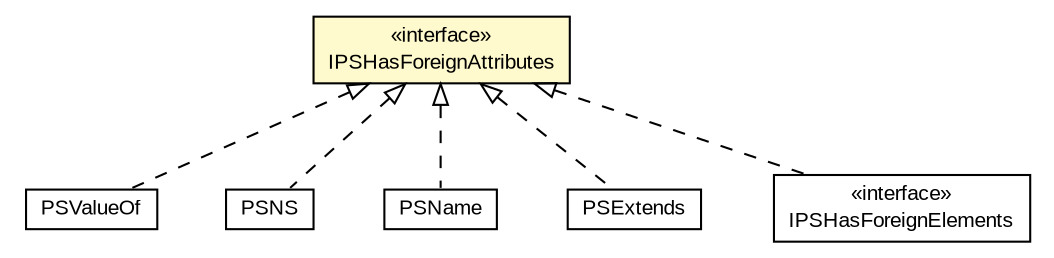 #!/usr/local/bin/dot
#
# Class diagram 
# Generated by UMLGraph version 5.1 (http://www.umlgraph.org/)
#

digraph G {
	edge [fontname="arial",fontsize=10,labelfontname="arial",labelfontsize=10];
	node [fontname="arial",fontsize=10,shape=plaintext];
	nodesep=0.25;
	ranksep=0.5;
	// com.helger.schematron.pure.model.PSValueOf
	c10955 [label=<<table title="com.helger.schematron.pure.model.PSValueOf" border="0" cellborder="1" cellspacing="0" cellpadding="2" port="p" href="./PSValueOf.html">
		<tr><td><table border="0" cellspacing="0" cellpadding="1">
<tr><td align="center" balign="center"> PSValueOf </td></tr>
		</table></td></tr>
		</table>>, fontname="arial", fontcolor="black", fontsize=10.0];
	// com.helger.schematron.pure.model.PSNS
	c10966 [label=<<table title="com.helger.schematron.pure.model.PSNS" border="0" cellborder="1" cellspacing="0" cellpadding="2" port="p" href="./PSNS.html">
		<tr><td><table border="0" cellspacing="0" cellpadding="1">
<tr><td align="center" balign="center"> PSNS </td></tr>
		</table></td></tr>
		</table>>, fontname="arial", fontcolor="black", fontsize=10.0];
	// com.helger.schematron.pure.model.PSName
	c10967 [label=<<table title="com.helger.schematron.pure.model.PSName" border="0" cellborder="1" cellspacing="0" cellpadding="2" port="p" href="./PSName.html">
		<tr><td><table border="0" cellspacing="0" cellpadding="1">
<tr><td align="center" balign="center"> PSName </td></tr>
		</table></td></tr>
		</table>>, fontname="arial", fontcolor="black", fontsize=10.0];
	// com.helger.schematron.pure.model.PSExtends
	c10971 [label=<<table title="com.helger.schematron.pure.model.PSExtends" border="0" cellborder="1" cellspacing="0" cellpadding="2" port="p" href="./PSExtends.html">
		<tr><td><table border="0" cellspacing="0" cellpadding="1">
<tr><td align="center" balign="center"> PSExtends </td></tr>
		</table></td></tr>
		</table>>, fontname="arial", fontcolor="black", fontsize=10.0];
	// com.helger.schematron.pure.model.IPSHasForeignElements
	c10987 [label=<<table title="com.helger.schematron.pure.model.IPSHasForeignElements" border="0" cellborder="1" cellspacing="0" cellpadding="2" port="p" href="./IPSHasForeignElements.html">
		<tr><td><table border="0" cellspacing="0" cellpadding="1">
<tr><td align="center" balign="center"> &#171;interface&#187; </td></tr>
<tr><td align="center" balign="center"> IPSHasForeignElements </td></tr>
		</table></td></tr>
		</table>>, fontname="arial", fontcolor="black", fontsize=10.0];
	// com.helger.schematron.pure.model.IPSHasForeignAttributes
	c10988 [label=<<table title="com.helger.schematron.pure.model.IPSHasForeignAttributes" border="0" cellborder="1" cellspacing="0" cellpadding="2" port="p" bgcolor="lemonChiffon" href="./IPSHasForeignAttributes.html">
		<tr><td><table border="0" cellspacing="0" cellpadding="1">
<tr><td align="center" balign="center"> &#171;interface&#187; </td></tr>
<tr><td align="center" balign="center"> IPSHasForeignAttributes </td></tr>
		</table></td></tr>
		</table>>, fontname="arial", fontcolor="black", fontsize=10.0];
	//com.helger.schematron.pure.model.PSValueOf implements com.helger.schematron.pure.model.IPSHasForeignAttributes
	c10988:p -> c10955:p [dir=back,arrowtail=empty,style=dashed];
	//com.helger.schematron.pure.model.PSNS implements com.helger.schematron.pure.model.IPSHasForeignAttributes
	c10988:p -> c10966:p [dir=back,arrowtail=empty,style=dashed];
	//com.helger.schematron.pure.model.PSName implements com.helger.schematron.pure.model.IPSHasForeignAttributes
	c10988:p -> c10967:p [dir=back,arrowtail=empty,style=dashed];
	//com.helger.schematron.pure.model.PSExtends implements com.helger.schematron.pure.model.IPSHasForeignAttributes
	c10988:p -> c10971:p [dir=back,arrowtail=empty,style=dashed];
	//com.helger.schematron.pure.model.IPSHasForeignElements implements com.helger.schematron.pure.model.IPSHasForeignAttributes
	c10988:p -> c10987:p [dir=back,arrowtail=empty,style=dashed];
}

